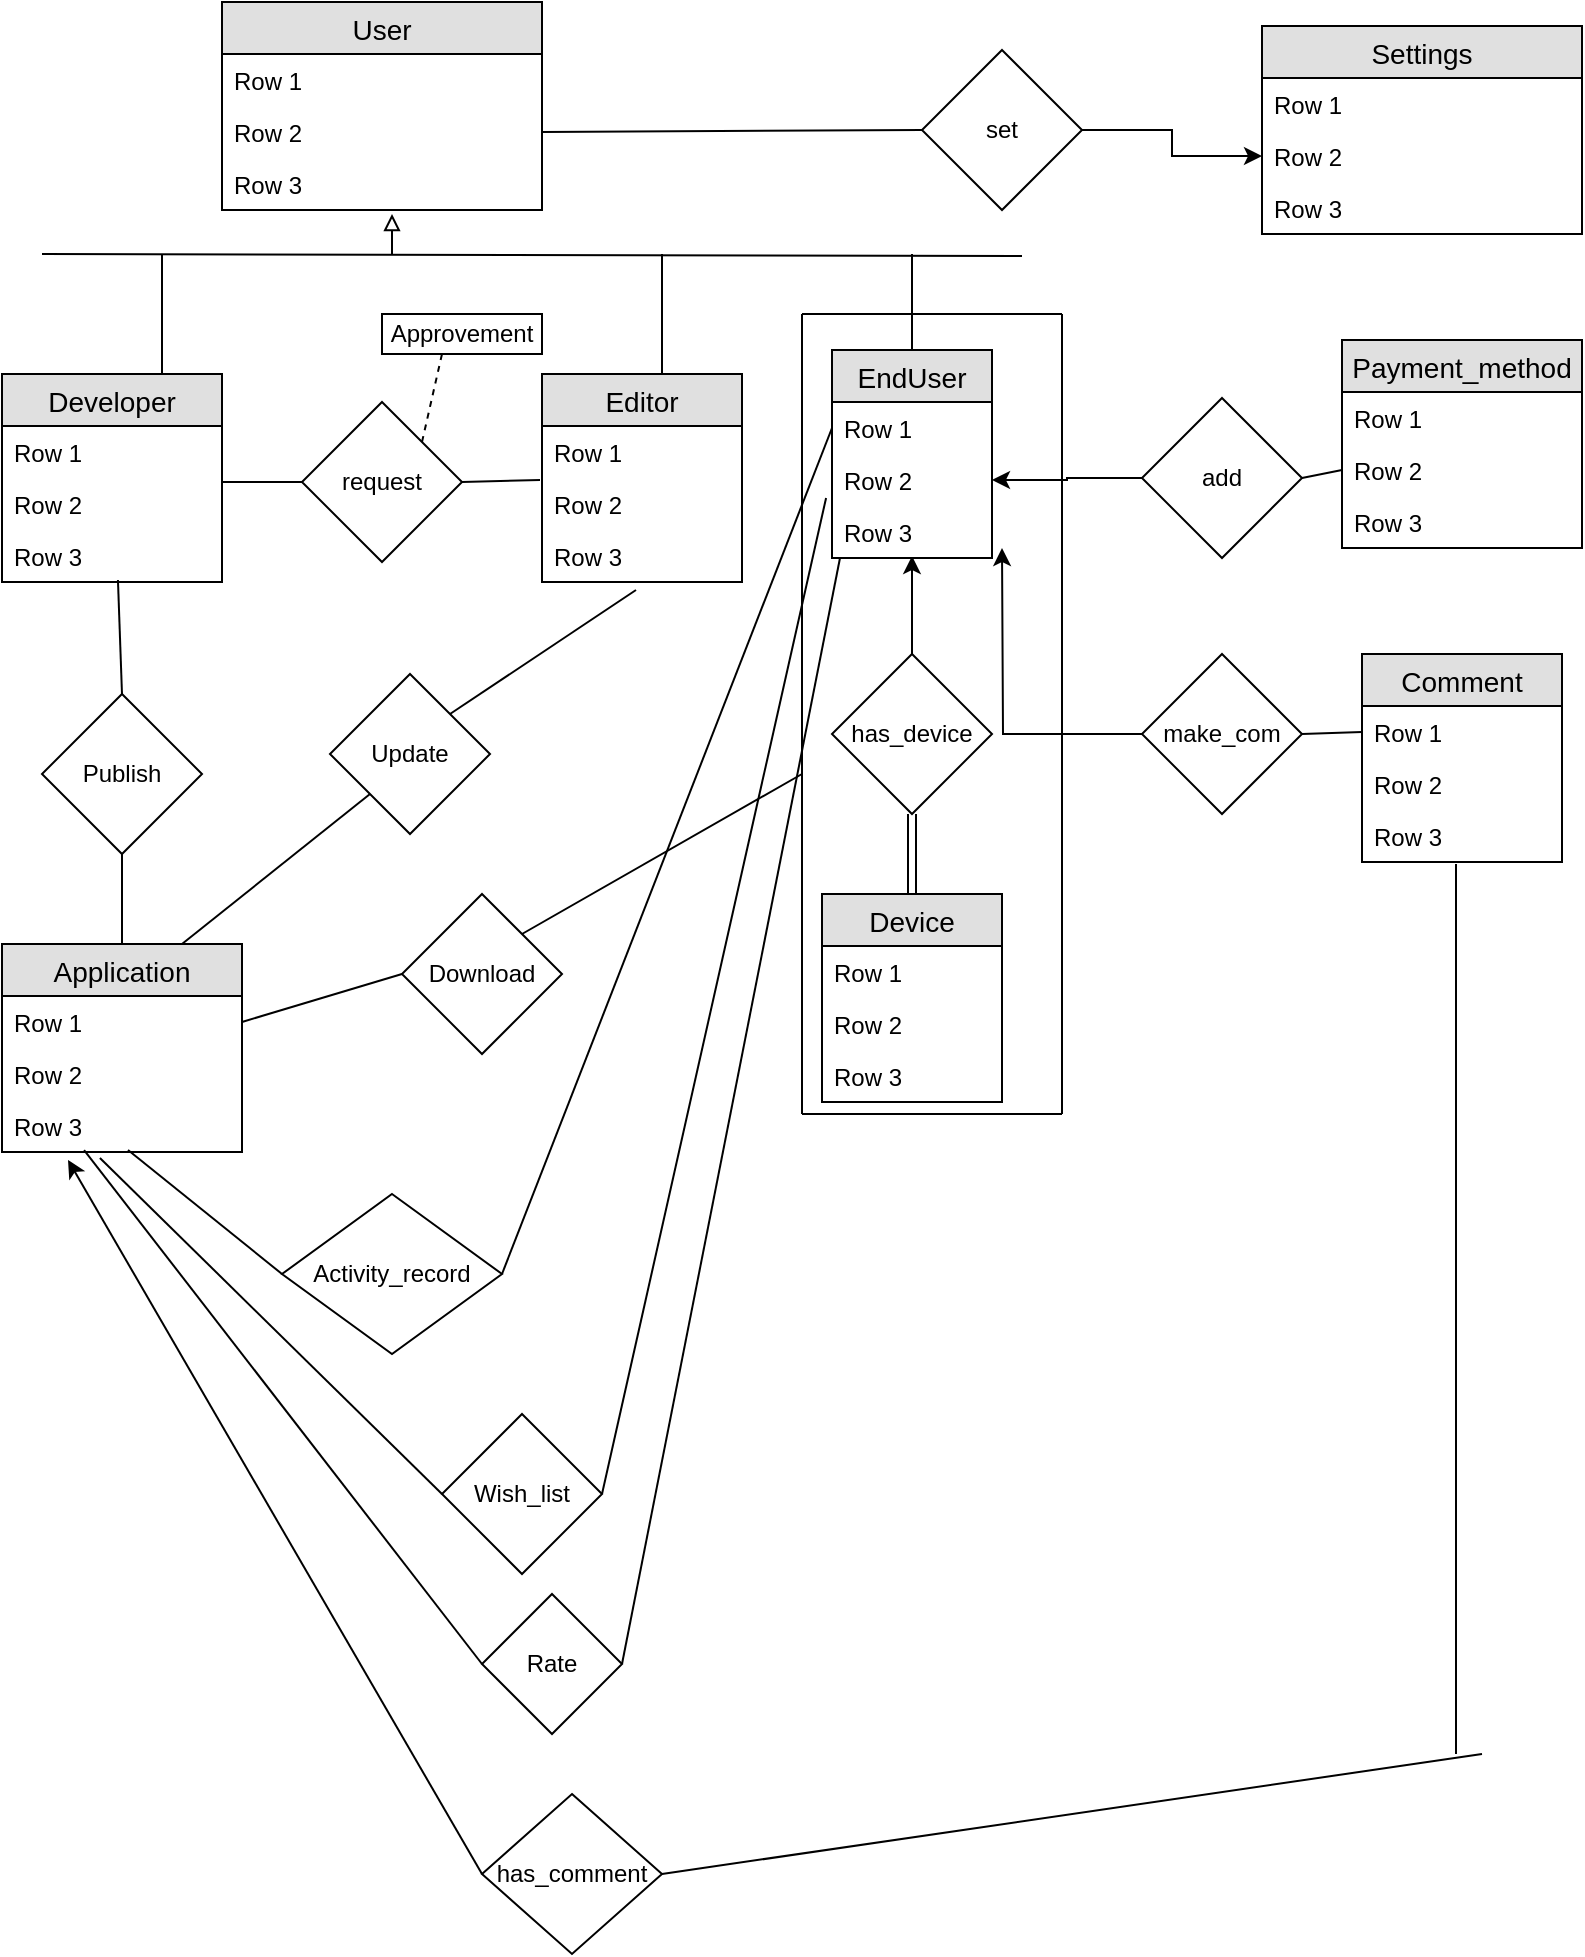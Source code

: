 <mxfile version="12.1.3" type="device" pages="1"><diagram id="Q2hdmKUoS2Ps14CdoK4Z" name="Page-1"><mxGraphModel dx="1534" dy="651" grid="1" gridSize="10" guides="1" tooltips="1" connect="1" arrows="1" fold="1" page="1" pageScale="1" pageWidth="827" pageHeight="1169" math="0" shadow="0"><root><mxCell id="0"/><mxCell id="1" parent="0"/><mxCell id="pA6uImVti6G3p80KxJh4-6" value="User" style="text;html=1;strokeColor=none;fillColor=none;align=center;verticalAlign=middle;whiteSpace=wrap;rounded=0;" parent="1" vertex="1"><mxGeometry x="220" y="70" width="40" height="20" as="geometry"/></mxCell><mxCell id="pA6uImVti6G3p80KxJh4-11" value="Publish" style="rhombus;whiteSpace=wrap;html=1;" parent="1" vertex="1"><mxGeometry x="50" y="350" width="80" height="80" as="geometry"/></mxCell><mxCell id="pA6uImVti6G3p80KxJh4-71" style="edgeStyle=orthogonalEdgeStyle;rounded=0;orthogonalLoop=1;jettySize=auto;html=1;exitX=0.5;exitY=0;exitDx=0;exitDy=0;entryX=0.5;entryY=0.962;entryDx=0;entryDy=0;entryPerimeter=0;" parent="1" source="pA6uImVti6G3p80KxJh4-18" target="pA6uImVti6G3p80KxJh4-48" edge="1"><mxGeometry relative="1" as="geometry"/></mxCell><mxCell id="pA6uImVti6G3p80KxJh4-18" value="has_device" style="rhombus;whiteSpace=wrap;html=1;" parent="1" vertex="1"><mxGeometry x="445" y="330" width="80" height="80" as="geometry"/></mxCell><mxCell id="pA6uImVti6G3p80KxJh4-20" value="Update" style="rhombus;whiteSpace=wrap;html=1;" parent="1" vertex="1"><mxGeometry x="194" y="340" width="80" height="80" as="geometry"/></mxCell><mxCell id="pA6uImVti6G3p80KxJh4-21" value="" style="endArrow=none;html=1;" parent="1" edge="1"><mxGeometry width="50" height="50" relative="1" as="geometry"><mxPoint x="430" y="560" as="sourcePoint"/><mxPoint x="430" y="160" as="targetPoint"/></mxGeometry></mxCell><mxCell id="pA6uImVti6G3p80KxJh4-22" value="" style="endArrow=none;html=1;" parent="1" edge="1"><mxGeometry width="50" height="50" relative="1" as="geometry"><mxPoint x="430" y="160" as="sourcePoint"/><mxPoint x="560" y="160" as="targetPoint"/></mxGeometry></mxCell><mxCell id="pA6uImVti6G3p80KxJh4-23" value="" style="endArrow=none;html=1;" parent="1" edge="1"><mxGeometry width="50" height="50" relative="1" as="geometry"><mxPoint x="560" y="160" as="sourcePoint"/><mxPoint x="560" y="560" as="targetPoint"/></mxGeometry></mxCell><mxCell id="pA6uImVti6G3p80KxJh4-24" value="" style="endArrow=none;html=1;" parent="1" edge="1"><mxGeometry width="50" height="50" relative="1" as="geometry"><mxPoint x="430" y="560" as="sourcePoint"/><mxPoint x="560" y="560" as="targetPoint"/></mxGeometry></mxCell><mxCell id="pA6uImVti6G3p80KxJh4-89" style="edgeStyle=orthogonalEdgeStyle;rounded=0;orthogonalLoop=1;jettySize=auto;html=1;exitX=0;exitY=0.5;exitDx=0;exitDy=0;entryX=1;entryY=0.5;entryDx=0;entryDy=0;strokeColor=#000000;" parent="1" source="pA6uImVti6G3p80KxJh4-28" target="pA6uImVti6G3p80KxJh4-47" edge="1"><mxGeometry relative="1" as="geometry"/></mxCell><mxCell id="pA6uImVti6G3p80KxJh4-28" value="add" style="rhombus;whiteSpace=wrap;html=1;" parent="1" vertex="1"><mxGeometry x="600" y="202" width="80" height="80" as="geometry"/></mxCell><mxCell id="pA6uImVti6G3p80KxJh4-29" value="Download" style="rhombus;whiteSpace=wrap;html=1;" parent="1" vertex="1"><mxGeometry x="230" y="450" width="80" height="80" as="geometry"/></mxCell><mxCell id="pA6uImVti6G3p80KxJh4-91" style="edgeStyle=orthogonalEdgeStyle;rounded=0;orthogonalLoop=1;jettySize=auto;html=1;exitX=0;exitY=0.5;exitDx=0;exitDy=0;strokeColor=#000000;" parent="1" source="pA6uImVti6G3p80KxJh4-32" edge="1"><mxGeometry relative="1" as="geometry"><mxPoint x="530" y="277" as="targetPoint"/></mxGeometry></mxCell><mxCell id="pA6uImVti6G3p80KxJh4-32" value="make_com" style="rhombus;whiteSpace=wrap;html=1;" parent="1" vertex="1"><mxGeometry x="600" y="330" width="80" height="80" as="geometry"/></mxCell><mxCell id="pA6uImVti6G3p80KxJh4-33" value="User" style="swimlane;fontStyle=0;childLayout=stackLayout;horizontal=1;startSize=26;fillColor=#e0e0e0;horizontalStack=0;resizeParent=1;resizeParentMax=0;resizeLast=0;collapsible=1;marginBottom=0;swimlaneFillColor=#ffffff;align=center;fontSize=14;" parent="1" vertex="1"><mxGeometry x="140" y="4" width="160" height="104" as="geometry"/></mxCell><mxCell id="pA6uImVti6G3p80KxJh4-34" value="Row 1" style="text;strokeColor=none;fillColor=none;spacingLeft=4;spacingRight=4;overflow=hidden;rotatable=0;points=[[0,0.5],[1,0.5]];portConstraint=eastwest;fontSize=12;" parent="pA6uImVti6G3p80KxJh4-33" vertex="1"><mxGeometry y="26" width="160" height="26" as="geometry"/></mxCell><mxCell id="pA6uImVti6G3p80KxJh4-35" value="Row 2" style="text;strokeColor=none;fillColor=none;spacingLeft=4;spacingRight=4;overflow=hidden;rotatable=0;points=[[0,0.5],[1,0.5]];portConstraint=eastwest;fontSize=12;" parent="pA6uImVti6G3p80KxJh4-33" vertex="1"><mxGeometry y="52" width="160" height="26" as="geometry"/></mxCell><mxCell id="pA6uImVti6G3p80KxJh4-36" value="Row 3" style="text;strokeColor=none;fillColor=none;spacingLeft=4;spacingRight=4;overflow=hidden;rotatable=0;points=[[0,0.5],[1,0.5]];portConstraint=eastwest;fontSize=12;" parent="pA6uImVti6G3p80KxJh4-33" vertex="1"><mxGeometry y="78" width="160" height="26" as="geometry"/></mxCell><mxCell id="pA6uImVti6G3p80KxJh4-37" value="Developer" style="swimlane;fontStyle=0;childLayout=stackLayout;horizontal=1;startSize=26;fillColor=#e0e0e0;horizontalStack=0;resizeParent=1;resizeParentMax=0;resizeLast=0;collapsible=1;marginBottom=0;swimlaneFillColor=#ffffff;align=center;fontSize=14;" parent="1" vertex="1"><mxGeometry x="30" y="190" width="110" height="104" as="geometry"/></mxCell><mxCell id="pA6uImVti6G3p80KxJh4-38" value="Row 1" style="text;strokeColor=none;fillColor=none;spacingLeft=4;spacingRight=4;overflow=hidden;rotatable=0;points=[[0,0.5],[1,0.5]];portConstraint=eastwest;fontSize=12;" parent="pA6uImVti6G3p80KxJh4-37" vertex="1"><mxGeometry y="26" width="110" height="26" as="geometry"/></mxCell><mxCell id="pA6uImVti6G3p80KxJh4-39" value="Row 2" style="text;strokeColor=none;fillColor=none;spacingLeft=4;spacingRight=4;overflow=hidden;rotatable=0;points=[[0,0.5],[1,0.5]];portConstraint=eastwest;fontSize=12;" parent="pA6uImVti6G3p80KxJh4-37" vertex="1"><mxGeometry y="52" width="110" height="26" as="geometry"/></mxCell><mxCell id="pA6uImVti6G3p80KxJh4-40" value="Row 3" style="text;strokeColor=none;fillColor=none;spacingLeft=4;spacingRight=4;overflow=hidden;rotatable=0;points=[[0,0.5],[1,0.5]];portConstraint=eastwest;fontSize=12;" parent="pA6uImVti6G3p80KxJh4-37" vertex="1"><mxGeometry y="78" width="110" height="26" as="geometry"/></mxCell><mxCell id="pA6uImVti6G3p80KxJh4-41" value="Editor" style="swimlane;fontStyle=0;childLayout=stackLayout;horizontal=1;startSize=26;fillColor=#e0e0e0;horizontalStack=0;resizeParent=1;resizeParentMax=0;resizeLast=0;collapsible=1;marginBottom=0;swimlaneFillColor=#ffffff;align=center;fontSize=14;" parent="1" vertex="1"><mxGeometry x="300" y="190" width="100" height="104" as="geometry"/></mxCell><mxCell id="pA6uImVti6G3p80KxJh4-42" value="Row 1" style="text;strokeColor=none;fillColor=none;spacingLeft=4;spacingRight=4;overflow=hidden;rotatable=0;points=[[0,0.5],[1,0.5]];portConstraint=eastwest;fontSize=12;" parent="pA6uImVti6G3p80KxJh4-41" vertex="1"><mxGeometry y="26" width="100" height="26" as="geometry"/></mxCell><mxCell id="pA6uImVti6G3p80KxJh4-43" value="Row 2" style="text;strokeColor=none;fillColor=none;spacingLeft=4;spacingRight=4;overflow=hidden;rotatable=0;points=[[0,0.5],[1,0.5]];portConstraint=eastwest;fontSize=12;" parent="pA6uImVti6G3p80KxJh4-41" vertex="1"><mxGeometry y="52" width="100" height="26" as="geometry"/></mxCell><mxCell id="pA6uImVti6G3p80KxJh4-44" value="Row 3" style="text;strokeColor=none;fillColor=none;spacingLeft=4;spacingRight=4;overflow=hidden;rotatable=0;points=[[0,0.5],[1,0.5]];portConstraint=eastwest;fontSize=12;" parent="pA6uImVti6G3p80KxJh4-41" vertex="1"><mxGeometry y="78" width="100" height="26" as="geometry"/></mxCell><mxCell id="pA6uImVti6G3p80KxJh4-45" value="EndUser" style="swimlane;fontStyle=0;childLayout=stackLayout;horizontal=1;startSize=26;fillColor=#e0e0e0;horizontalStack=0;resizeParent=1;resizeParentMax=0;resizeLast=0;collapsible=1;marginBottom=0;swimlaneFillColor=#ffffff;align=center;fontSize=14;" parent="1" vertex="1"><mxGeometry x="445" y="178" width="80" height="104" as="geometry"/></mxCell><mxCell id="pA6uImVti6G3p80KxJh4-46" value="Row 1" style="text;strokeColor=none;fillColor=none;spacingLeft=4;spacingRight=4;overflow=hidden;rotatable=0;points=[[0,0.5],[1,0.5]];portConstraint=eastwest;fontSize=12;" parent="pA6uImVti6G3p80KxJh4-45" vertex="1"><mxGeometry y="26" width="80" height="26" as="geometry"/></mxCell><mxCell id="pA6uImVti6G3p80KxJh4-47" value="Row 2" style="text;strokeColor=none;fillColor=none;spacingLeft=4;spacingRight=4;overflow=hidden;rotatable=0;points=[[0,0.5],[1,0.5]];portConstraint=eastwest;fontSize=12;" parent="pA6uImVti6G3p80KxJh4-45" vertex="1"><mxGeometry y="52" width="80" height="26" as="geometry"/></mxCell><mxCell id="pA6uImVti6G3p80KxJh4-48" value="Row 3" style="text;strokeColor=none;fillColor=none;spacingLeft=4;spacingRight=4;overflow=hidden;rotatable=0;points=[[0,0.5],[1,0.5]];portConstraint=eastwest;fontSize=12;" parent="pA6uImVti6G3p80KxJh4-45" vertex="1"><mxGeometry y="78" width="80" height="26" as="geometry"/></mxCell><mxCell id="pA6uImVti6G3p80KxJh4-70" style="edgeStyle=orthogonalEdgeStyle;rounded=0;orthogonalLoop=1;jettySize=auto;html=1;exitX=0.5;exitY=0;exitDx=0;exitDy=0;entryX=0.5;entryY=1;entryDx=0;entryDy=0;shape=link;" parent="1" source="pA6uImVti6G3p80KxJh4-49" target="pA6uImVti6G3p80KxJh4-18" edge="1"><mxGeometry relative="1" as="geometry"/></mxCell><mxCell id="pA6uImVti6G3p80KxJh4-49" value="Device" style="swimlane;fontStyle=0;childLayout=stackLayout;horizontal=1;startSize=26;fillColor=#e0e0e0;horizontalStack=0;resizeParent=1;resizeParentMax=0;resizeLast=0;collapsible=1;marginBottom=0;swimlaneFillColor=#ffffff;align=center;fontSize=14;" parent="1" vertex="1"><mxGeometry x="440" y="450" width="90" height="104" as="geometry"/></mxCell><mxCell id="pA6uImVti6G3p80KxJh4-50" value="Row 1" style="text;strokeColor=none;fillColor=none;spacingLeft=4;spacingRight=4;overflow=hidden;rotatable=0;points=[[0,0.5],[1,0.5]];portConstraint=eastwest;fontSize=12;" parent="pA6uImVti6G3p80KxJh4-49" vertex="1"><mxGeometry y="26" width="90" height="26" as="geometry"/></mxCell><mxCell id="pA6uImVti6G3p80KxJh4-51" value="Row 2" style="text;strokeColor=none;fillColor=none;spacingLeft=4;spacingRight=4;overflow=hidden;rotatable=0;points=[[0,0.5],[1,0.5]];portConstraint=eastwest;fontSize=12;" parent="pA6uImVti6G3p80KxJh4-49" vertex="1"><mxGeometry y="52" width="90" height="26" as="geometry"/></mxCell><mxCell id="pA6uImVti6G3p80KxJh4-52" value="Row 3" style="text;strokeColor=none;fillColor=none;spacingLeft=4;spacingRight=4;overflow=hidden;rotatable=0;points=[[0,0.5],[1,0.5]];portConstraint=eastwest;fontSize=12;" parent="pA6uImVti6G3p80KxJh4-49" vertex="1"><mxGeometry y="78" width="90" height="26" as="geometry"/></mxCell><mxCell id="pA6uImVti6G3p80KxJh4-53" value="Comment" style="swimlane;fontStyle=0;childLayout=stackLayout;horizontal=1;startSize=26;fillColor=#e0e0e0;horizontalStack=0;resizeParent=1;resizeParentMax=0;resizeLast=0;collapsible=1;marginBottom=0;swimlaneFillColor=#ffffff;align=center;fontSize=14;" parent="1" vertex="1"><mxGeometry x="710" y="330" width="100" height="104" as="geometry"/></mxCell><mxCell id="pA6uImVti6G3p80KxJh4-54" value="Row 1" style="text;strokeColor=none;fillColor=none;spacingLeft=4;spacingRight=4;overflow=hidden;rotatable=0;points=[[0,0.5],[1,0.5]];portConstraint=eastwest;fontSize=12;" parent="pA6uImVti6G3p80KxJh4-53" vertex="1"><mxGeometry y="26" width="100" height="26" as="geometry"/></mxCell><mxCell id="pA6uImVti6G3p80KxJh4-55" value="Row 2" style="text;strokeColor=none;fillColor=none;spacingLeft=4;spacingRight=4;overflow=hidden;rotatable=0;points=[[0,0.5],[1,0.5]];portConstraint=eastwest;fontSize=12;" parent="pA6uImVti6G3p80KxJh4-53" vertex="1"><mxGeometry y="52" width="100" height="26" as="geometry"/></mxCell><mxCell id="pA6uImVti6G3p80KxJh4-56" value="Row 3" style="text;strokeColor=none;fillColor=none;spacingLeft=4;spacingRight=4;overflow=hidden;rotatable=0;points=[[0,0.5],[1,0.5]];portConstraint=eastwest;fontSize=12;" parent="pA6uImVti6G3p80KxJh4-53" vertex="1"><mxGeometry y="78" width="100" height="26" as="geometry"/></mxCell><mxCell id="pA6uImVti6G3p80KxJh4-57" value="Payment_method" style="swimlane;fontStyle=0;childLayout=stackLayout;horizontal=1;startSize=26;fillColor=#e0e0e0;horizontalStack=0;resizeParent=1;resizeParentMax=0;resizeLast=0;collapsible=1;marginBottom=0;swimlaneFillColor=#ffffff;align=center;fontSize=14;" parent="1" vertex="1"><mxGeometry x="700" y="173" width="120" height="104" as="geometry"/></mxCell><mxCell id="pA6uImVti6G3p80KxJh4-58" value="Row 1" style="text;strokeColor=none;fillColor=none;spacingLeft=4;spacingRight=4;overflow=hidden;rotatable=0;points=[[0,0.5],[1,0.5]];portConstraint=eastwest;fontSize=12;" parent="pA6uImVti6G3p80KxJh4-57" vertex="1"><mxGeometry y="26" width="120" height="26" as="geometry"/></mxCell><mxCell id="pA6uImVti6G3p80KxJh4-59" value="Row 2" style="text;strokeColor=none;fillColor=none;spacingLeft=4;spacingRight=4;overflow=hidden;rotatable=0;points=[[0,0.5],[1,0.5]];portConstraint=eastwest;fontSize=12;" parent="pA6uImVti6G3p80KxJh4-57" vertex="1"><mxGeometry y="52" width="120" height="26" as="geometry"/></mxCell><mxCell id="pA6uImVti6G3p80KxJh4-60" value="Row 3" style="text;strokeColor=none;fillColor=none;spacingLeft=4;spacingRight=4;overflow=hidden;rotatable=0;points=[[0,0.5],[1,0.5]];portConstraint=eastwest;fontSize=12;" parent="pA6uImVti6G3p80KxJh4-57" vertex="1"><mxGeometry y="78" width="120" height="26" as="geometry"/></mxCell><mxCell id="pA6uImVti6G3p80KxJh4-61" value="Application" style="swimlane;fontStyle=0;childLayout=stackLayout;horizontal=1;startSize=26;fillColor=#e0e0e0;horizontalStack=0;resizeParent=1;resizeParentMax=0;resizeLast=0;collapsible=1;marginBottom=0;swimlaneFillColor=#ffffff;align=center;fontSize=14;" parent="1" vertex="1"><mxGeometry x="30" y="475" width="120" height="104" as="geometry"/></mxCell><mxCell id="pA6uImVti6G3p80KxJh4-62" value="Row 1" style="text;strokeColor=none;fillColor=none;spacingLeft=4;spacingRight=4;overflow=hidden;rotatable=0;points=[[0,0.5],[1,0.5]];portConstraint=eastwest;fontSize=12;" parent="pA6uImVti6G3p80KxJh4-61" vertex="1"><mxGeometry y="26" width="120" height="26" as="geometry"/></mxCell><mxCell id="pA6uImVti6G3p80KxJh4-63" value="Row 2" style="text;strokeColor=none;fillColor=none;spacingLeft=4;spacingRight=4;overflow=hidden;rotatable=0;points=[[0,0.5],[1,0.5]];portConstraint=eastwest;fontSize=12;" parent="pA6uImVti6G3p80KxJh4-61" vertex="1"><mxGeometry y="52" width="120" height="26" as="geometry"/></mxCell><mxCell id="pA6uImVti6G3p80KxJh4-64" value="Row 3" style="text;strokeColor=none;fillColor=none;spacingLeft=4;spacingRight=4;overflow=hidden;rotatable=0;points=[[0,0.5],[1,0.5]];portConstraint=eastwest;fontSize=12;" parent="pA6uImVti6G3p80KxJh4-61" vertex="1"><mxGeometry y="78" width="120" height="26" as="geometry"/></mxCell><mxCell id="pA6uImVti6G3p80KxJh4-78" style="edgeStyle=orthogonalEdgeStyle;rounded=0;orthogonalLoop=1;jettySize=auto;html=1;exitX=1;exitY=0.5;exitDx=0;exitDy=0;entryX=0.02;entryY=0.077;entryDx=0;entryDy=0;entryPerimeter=0;strokeColor=none;" parent="1" source="pA6uImVti6G3p80KxJh4-72" target="pA6uImVti6G3p80KxJh4-43" edge="1"><mxGeometry relative="1" as="geometry"/></mxCell><mxCell id="pA6uImVti6G3p80KxJh4-72" value="request" style="rhombus;whiteSpace=wrap;html=1;" parent="1" vertex="1"><mxGeometry x="180" y="204" width="80" height="80" as="geometry"/></mxCell><mxCell id="pA6uImVti6G3p80KxJh4-88" style="edgeStyle=orthogonalEdgeStyle;rounded=0;orthogonalLoop=1;jettySize=auto;html=1;exitX=1;exitY=0.5;exitDx=0;exitDy=0;entryX=0;entryY=0.5;entryDx=0;entryDy=0;strokeColor=#000000;" parent="1" source="pA6uImVti6G3p80KxJh4-73" target="pA6uImVti6G3p80KxJh4-76" edge="1"><mxGeometry relative="1" as="geometry"/></mxCell><mxCell id="pA6uImVti6G3p80KxJh4-73" value="set" style="rhombus;whiteSpace=wrap;html=1;" parent="1" vertex="1"><mxGeometry x="490" y="28" width="80" height="80" as="geometry"/></mxCell><mxCell id="pA6uImVti6G3p80KxJh4-74" value="Settings" style="swimlane;fontStyle=0;childLayout=stackLayout;horizontal=1;startSize=26;fillColor=#e0e0e0;horizontalStack=0;resizeParent=1;resizeParentMax=0;resizeLast=0;collapsible=1;marginBottom=0;swimlaneFillColor=#ffffff;align=center;fontSize=14;" parent="1" vertex="1"><mxGeometry x="660" y="16" width="160" height="104" as="geometry"/></mxCell><mxCell id="pA6uImVti6G3p80KxJh4-75" value="Row 1" style="text;strokeColor=none;fillColor=none;spacingLeft=4;spacingRight=4;overflow=hidden;rotatable=0;points=[[0,0.5],[1,0.5]];portConstraint=eastwest;fontSize=12;" parent="pA6uImVti6G3p80KxJh4-74" vertex="1"><mxGeometry y="26" width="160" height="26" as="geometry"/></mxCell><mxCell id="pA6uImVti6G3p80KxJh4-76" value="Row 2" style="text;strokeColor=none;fillColor=none;spacingLeft=4;spacingRight=4;overflow=hidden;rotatable=0;points=[[0,0.5],[1,0.5]];portConstraint=eastwest;fontSize=12;" parent="pA6uImVti6G3p80KxJh4-74" vertex="1"><mxGeometry y="52" width="160" height="26" as="geometry"/></mxCell><mxCell id="pA6uImVti6G3p80KxJh4-77" value="Row 3" style="text;strokeColor=none;fillColor=none;spacingLeft=4;spacingRight=4;overflow=hidden;rotatable=0;points=[[0,0.5],[1,0.5]];portConstraint=eastwest;fontSize=12;" parent="pA6uImVti6G3p80KxJh4-74" vertex="1"><mxGeometry y="78" width="160" height="26" as="geometry"/></mxCell><mxCell id="pA6uImVti6G3p80KxJh4-79" value="" style="endArrow=none;html=1;strokeColor=#000000;exitX=1;exitY=0.5;exitDx=0;exitDy=0;entryX=-0.01;entryY=1.038;entryDx=0;entryDy=0;entryPerimeter=0;" parent="1" source="pA6uImVti6G3p80KxJh4-72" target="pA6uImVti6G3p80KxJh4-42" edge="1"><mxGeometry width="50" height="50" relative="1" as="geometry"><mxPoint x="260" y="270" as="sourcePoint"/><mxPoint x="310" y="220" as="targetPoint"/></mxGeometry></mxCell><mxCell id="pA6uImVti6G3p80KxJh4-80" value="" style="endArrow=none;html=1;strokeColor=#000000;entryX=0;entryY=0.5;entryDx=0;entryDy=0;exitX=1;exitY=0.077;exitDx=0;exitDy=0;exitPerimeter=0;" parent="1" source="pA6uImVti6G3p80KxJh4-39" target="pA6uImVti6G3p80KxJh4-72" edge="1"><mxGeometry width="50" height="50" relative="1" as="geometry"><mxPoint x="140" y="260" as="sourcePoint"/><mxPoint x="190" y="210" as="targetPoint"/></mxGeometry></mxCell><mxCell id="pA6uImVti6G3p80KxJh4-81" value="" style="endArrow=none;html=1;strokeColor=#000000;entryX=0;entryY=0.5;entryDx=0;entryDy=0;exitX=1;exitY=0.5;exitDx=0;exitDy=0;" parent="1" source="pA6uImVti6G3p80KxJh4-62" target="pA6uImVti6G3p80KxJh4-29" edge="1"><mxGeometry width="50" height="50" relative="1" as="geometry"><mxPoint x="170" y="520" as="sourcePoint"/><mxPoint x="220" y="470" as="targetPoint"/></mxGeometry></mxCell><mxCell id="pA6uImVti6G3p80KxJh4-82" value="" style="endArrow=none;html=1;strokeColor=#000000;exitX=1;exitY=0;exitDx=0;exitDy=0;" parent="1" source="pA6uImVti6G3p80KxJh4-29" edge="1"><mxGeometry width="50" height="50" relative="1" as="geometry"><mxPoint x="330" y="470" as="sourcePoint"/><mxPoint x="430" y="390" as="targetPoint"/></mxGeometry></mxCell><mxCell id="pA6uImVti6G3p80KxJh4-83" value="" style="endArrow=none;html=1;strokeColor=#000000;exitX=0.75;exitY=0;exitDx=0;exitDy=0;entryX=0;entryY=1;entryDx=0;entryDy=0;" parent="1" source="pA6uImVti6G3p80KxJh4-61" target="pA6uImVti6G3p80KxJh4-20" edge="1"><mxGeometry width="50" height="50" relative="1" as="geometry"><mxPoint x="160" y="460" as="sourcePoint"/><mxPoint x="210" y="410" as="targetPoint"/></mxGeometry></mxCell><mxCell id="pA6uImVti6G3p80KxJh4-84" value="" style="endArrow=none;html=1;strokeColor=#000000;entryX=0.47;entryY=1.154;entryDx=0;entryDy=0;entryPerimeter=0;exitX=1;exitY=0;exitDx=0;exitDy=0;" parent="1" source="pA6uImVti6G3p80KxJh4-20" target="pA6uImVti6G3p80KxJh4-44" edge="1"><mxGeometry width="50" height="50" relative="1" as="geometry"><mxPoint x="270" y="360" as="sourcePoint"/><mxPoint x="320" y="310" as="targetPoint"/></mxGeometry></mxCell><mxCell id="pA6uImVti6G3p80KxJh4-85" value="" style="endArrow=none;html=1;strokeColor=#000000;entryX=0.527;entryY=0.962;entryDx=0;entryDy=0;entryPerimeter=0;" parent="1" target="pA6uImVti6G3p80KxJh4-40" edge="1"><mxGeometry width="50" height="50" relative="1" as="geometry"><mxPoint x="90" y="350" as="sourcePoint"/><mxPoint x="140" y="300" as="targetPoint"/></mxGeometry></mxCell><mxCell id="pA6uImVti6G3p80KxJh4-86" value="" style="endArrow=none;html=1;strokeColor=#000000;entryX=0.5;entryY=1;entryDx=0;entryDy=0;exitX=0.5;exitY=0;exitDx=0;exitDy=0;" parent="1" source="pA6uImVti6G3p80KxJh4-61" target="pA6uImVti6G3p80KxJh4-11" edge="1"><mxGeometry width="50" height="50" relative="1" as="geometry"><mxPoint x="90" y="470" as="sourcePoint"/><mxPoint x="80" y="420" as="targetPoint"/></mxGeometry></mxCell><mxCell id="pA6uImVti6G3p80KxJh4-87" value="" style="endArrow=none;html=1;strokeColor=#000000;exitX=1;exitY=0.5;exitDx=0;exitDy=0;entryX=0;entryY=0.5;entryDx=0;entryDy=0;" parent="1" source="pA6uImVti6G3p80KxJh4-35" target="pA6uImVti6G3p80KxJh4-73" edge="1"><mxGeometry width="50" height="50" relative="1" as="geometry"><mxPoint x="340" y="130" as="sourcePoint"/><mxPoint x="390" y="80" as="targetPoint"/></mxGeometry></mxCell><mxCell id="pA6uImVti6G3p80KxJh4-90" value="" style="endArrow=none;html=1;strokeColor=#000000;exitX=1;exitY=0.5;exitDx=0;exitDy=0;entryX=0;entryY=0.5;entryDx=0;entryDy=0;" parent="1" source="pA6uImVti6G3p80KxJh4-28" target="pA6uImVti6G3p80KxJh4-59" edge="1"><mxGeometry width="50" height="50" relative="1" as="geometry"><mxPoint x="660" y="210" as="sourcePoint"/><mxPoint x="710" y="160" as="targetPoint"/></mxGeometry></mxCell><mxCell id="pA6uImVti6G3p80KxJh4-92" value="" style="endArrow=none;html=1;strokeColor=#000000;exitX=1;exitY=0.5;exitDx=0;exitDy=0;entryX=0;entryY=0.5;entryDx=0;entryDy=0;" parent="1" source="pA6uImVti6G3p80KxJh4-32" target="pA6uImVti6G3p80KxJh4-54" edge="1"><mxGeometry width="50" height="50" relative="1" as="geometry"><mxPoint x="650" y="470" as="sourcePoint"/><mxPoint x="700" y="420" as="targetPoint"/></mxGeometry></mxCell><mxCell id="pA6uImVti6G3p80KxJh4-93" value="" style="endArrow=none;html=1;strokeColor=#000000;" parent="1" edge="1"><mxGeometry width="50" height="50" relative="1" as="geometry"><mxPoint x="50" y="130" as="sourcePoint"/><mxPoint x="540" y="131" as="targetPoint"/></mxGeometry></mxCell><mxCell id="pA6uImVti6G3p80KxJh4-94" value="" style="endArrow=none;html=1;strokeColor=#000000;" parent="1" edge="1"><mxGeometry width="50" height="50" relative="1" as="geometry"><mxPoint x="110" y="190" as="sourcePoint"/><mxPoint x="110" y="130" as="targetPoint"/></mxGeometry></mxCell><mxCell id="pA6uImVti6G3p80KxJh4-95" value="" style="endArrow=none;html=1;strokeColor=#000000;exitX=0.6;exitY=0;exitDx=0;exitDy=0;exitPerimeter=0;" parent="1" source="pA6uImVti6G3p80KxJh4-41" edge="1"><mxGeometry width="50" height="50" relative="1" as="geometry"><mxPoint x="330" y="190" as="sourcePoint"/><mxPoint x="360" y="130" as="targetPoint"/></mxGeometry></mxCell><mxCell id="pA6uImVti6G3p80KxJh4-96" value="" style="endArrow=none;html=1;strokeColor=#000000;exitX=0.5;exitY=0;exitDx=0;exitDy=0;" parent="1" source="pA6uImVti6G3p80KxJh4-45" edge="1"><mxGeometry width="50" height="50" relative="1" as="geometry"><mxPoint x="460" y="180" as="sourcePoint"/><mxPoint x="485" y="130" as="targetPoint"/></mxGeometry></mxCell><mxCell id="pA6uImVti6G3p80KxJh4-97" value="" style="endArrow=block;html=1;strokeColor=#000000;endFill=0;" parent="1" edge="1"><mxGeometry width="50" height="50" relative="1" as="geometry"><mxPoint x="225" y="130" as="sourcePoint"/><mxPoint x="225" y="110" as="targetPoint"/></mxGeometry></mxCell><mxCell id="pA6uImVti6G3p80KxJh4-98" value="" style="endArrow=none;dashed=1;html=1;strokeColor=#000000;exitX=1;exitY=0;exitDx=0;exitDy=0;" parent="1" source="pA6uImVti6G3p80KxJh4-72" edge="1"><mxGeometry width="50" height="50" relative="1" as="geometry"><mxPoint x="230" y="230" as="sourcePoint"/><mxPoint x="250" y="180" as="targetPoint"/></mxGeometry></mxCell><mxCell id="pA6uImVti6G3p80KxJh4-99" value="Approvement" style="rounded=0;whiteSpace=wrap;html=1;" parent="1" vertex="1"><mxGeometry x="220" y="160" width="80" height="20" as="geometry"/></mxCell><mxCell id="pA6uImVti6G3p80KxJh4-100" value="" style="endArrow=none;html=1;strokeColor=#000000;entryX=0;entryY=0.5;entryDx=0;entryDy=0;exitX=1;exitY=0.5;exitDx=0;exitDy=0;" parent="1" source="pA6uImVti6G3p80KxJh4-101" target="pA6uImVti6G3p80KxJh4-46" edge="1"><mxGeometry width="50" height="50" relative="1" as="geometry"><mxPoint x="320" y="630" as="sourcePoint"/><mxPoint x="370" y="580" as="targetPoint"/></mxGeometry></mxCell><mxCell id="pA6uImVti6G3p80KxJh4-101" value="Activity_record" style="rhombus;whiteSpace=wrap;html=1;" parent="1" vertex="1"><mxGeometry x="170" y="600" width="110" height="80" as="geometry"/></mxCell><mxCell id="pA6uImVti6G3p80KxJh4-102" value="" style="endArrow=none;html=1;strokeColor=#000000;entryX=0.525;entryY=0.962;entryDx=0;entryDy=0;entryPerimeter=0;exitX=0;exitY=0.5;exitDx=0;exitDy=0;" parent="1" source="pA6uImVti6G3p80KxJh4-101" target="pA6uImVti6G3p80KxJh4-64" edge="1"><mxGeometry width="50" height="50" relative="1" as="geometry"><mxPoint x="50" y="670" as="sourcePoint"/><mxPoint x="100" y="620" as="targetPoint"/></mxGeometry></mxCell><mxCell id="pA6uImVti6G3p80KxJh4-103" value="Wish_list" style="rhombus;whiteSpace=wrap;html=1;" parent="1" vertex="1"><mxGeometry x="250" y="710" width="80" height="80" as="geometry"/></mxCell><mxCell id="pA6uImVti6G3p80KxJh4-104" value="" style="endArrow=none;html=1;strokeColor=#000000;entryX=-0.037;entryY=-0.154;entryDx=0;entryDy=0;entryPerimeter=0;exitX=1;exitY=0.5;exitDx=0;exitDy=0;" parent="1" source="pA6uImVti6G3p80KxJh4-103" target="pA6uImVti6G3p80KxJh4-48" edge="1"><mxGeometry width="50" height="50" relative="1" as="geometry"><mxPoint x="370" y="630" as="sourcePoint"/><mxPoint x="420" y="580" as="targetPoint"/></mxGeometry></mxCell><mxCell id="pA6uImVti6G3p80KxJh4-105" value="" style="endArrow=none;html=1;strokeColor=#000000;entryX=0.408;entryY=1.115;entryDx=0;entryDy=0;entryPerimeter=0;" parent="1" target="pA6uImVti6G3p80KxJh4-64" edge="1"><mxGeometry width="50" height="50" relative="1" as="geometry"><mxPoint x="250" y="750" as="sourcePoint"/><mxPoint x="130" y="690" as="targetPoint"/></mxGeometry></mxCell><mxCell id="-tX5336vR25UNLXPteSp-1" value="" style="endArrow=none;html=1;entryX=0.47;entryY=1.038;entryDx=0;entryDy=0;entryPerimeter=0;" edge="1" parent="1" target="pA6uImVti6G3p80KxJh4-56"><mxGeometry width="50" height="50" relative="1" as="geometry"><mxPoint x="757" y="880" as="sourcePoint"/><mxPoint x="780" y="460" as="targetPoint"/></mxGeometry></mxCell><mxCell id="-tX5336vR25UNLXPteSp-2" value="" style="endArrow=none;html=1;exitX=1;exitY=0.5;exitDx=0;exitDy=0;" edge="1" parent="1" source="-tX5336vR25UNLXPteSp-7"><mxGeometry width="50" height="50" relative="1" as="geometry"><mxPoint x="60" y="880" as="sourcePoint"/><mxPoint x="770" y="880" as="targetPoint"/></mxGeometry></mxCell><mxCell id="-tX5336vR25UNLXPteSp-3" value="" style="endArrow=classic;html=1;entryX=0.275;entryY=1.154;entryDx=0;entryDy=0;entryPerimeter=0;" edge="1" parent="1" target="pA6uImVti6G3p80KxJh4-64"><mxGeometry width="50" height="50" relative="1" as="geometry"><mxPoint x="270" y="940" as="sourcePoint"/><mxPoint x="80" y="640" as="targetPoint"/></mxGeometry></mxCell><mxCell id="-tX5336vR25UNLXPteSp-4" value="" style="endArrow=none;html=1;entryX=0.05;entryY=1;entryDx=0;entryDy=0;entryPerimeter=0;exitX=1;exitY=0.5;exitDx=0;exitDy=0;" edge="1" parent="1" source="-tX5336vR25UNLXPteSp-5" target="pA6uImVti6G3p80KxJh4-48"><mxGeometry width="50" height="50" relative="1" as="geometry"><mxPoint x="360" y="830" as="sourcePoint"/><mxPoint x="450" y="610" as="targetPoint"/></mxGeometry></mxCell><mxCell id="-tX5336vR25UNLXPteSp-5" value="Rate" style="rhombus;whiteSpace=wrap;html=1;" vertex="1" parent="1"><mxGeometry x="270" y="800" width="70" height="70" as="geometry"/></mxCell><mxCell id="-tX5336vR25UNLXPteSp-6" value="" style="endArrow=none;html=1;entryX=0.342;entryY=0.962;entryDx=0;entryDy=0;entryPerimeter=0;exitX=0;exitY=0.5;exitDx=0;exitDy=0;" edge="1" parent="1" source="-tX5336vR25UNLXPteSp-5" target="pA6uImVti6G3p80KxJh4-64"><mxGeometry width="50" height="50" relative="1" as="geometry"><mxPoint x="90" y="750" as="sourcePoint"/><mxPoint x="140" y="700" as="targetPoint"/></mxGeometry></mxCell><mxCell id="-tX5336vR25UNLXPteSp-7" value="has_comment" style="rhombus;whiteSpace=wrap;html=1;" vertex="1" parent="1"><mxGeometry x="270" y="900" width="90" height="80" as="geometry"/></mxCell></root></mxGraphModel></diagram></mxfile>